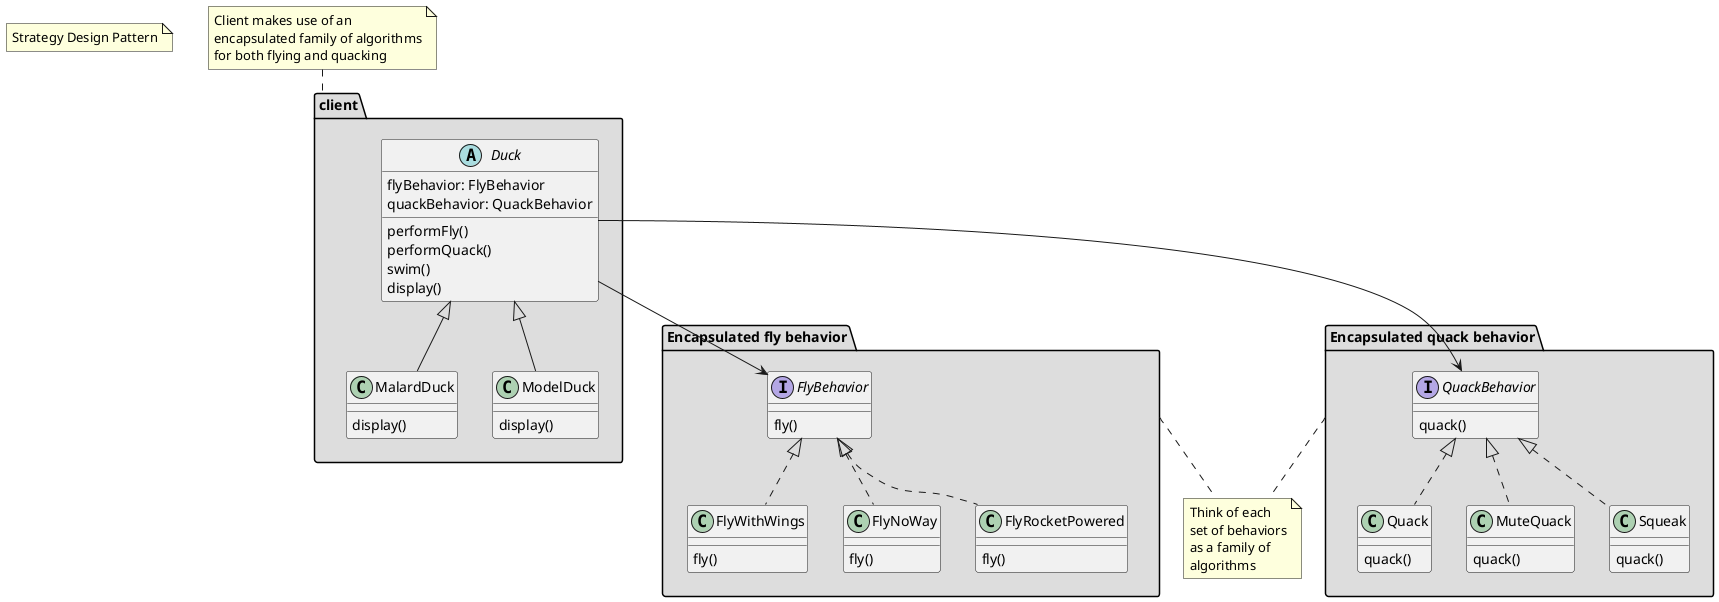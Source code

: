 @startuml
package client #DDD{
    abstract class Duck {
        flyBehavior: FlyBehavior
        quackBehavior: QuackBehavior
        performFly()
        performQuack()
        swim()
        display()
    }
    class MalardDuck{
        display()
    }
    class ModelDuck{
        display()
    }
}
package "Encapsulated fly behavior" as N1 #DDD{
    interface FlyBehavior{
        fly()
    }
    class FlyWithWings {
        fly()
    }
    class FlyNoWay {
        fly()
    }
    class FlyRocketPowered{
        fly()
    }
}
package "Encapsulated quack behavior" as N2 #DDD{
    interface QuackBehavior{
        quack()
    }
    class Quack{
        quack()
    }
    class MuteQuack {
        quack()
    }
    class Squeak {
        quack()
    }
}
Duck --> FlyBehavior
Duck --> QuackBehavior
Duck <|-- MalardDuck
Duck <|-- ModelDuck
FlyBehavior <|.. FlyWithWings
FlyBehavior <|.. FlyNoWay
FlyBehavior <|.. FlyRocketPowered
QuackBehavior <|.. Quack
QuackBehavior <|.. MuteQuack
QuackBehavior <|.. Squeak
note "Strategy Design Pattern" as main
note as N0
Client makes use of an
encapsulated family of algorithms
for both flying and quacking
end note
note as familyOfAlgorithms
Think of each
set of behaviors
as a family of
algorithms
endnote
N0 .. client
N1 .. familyOfAlgorithms
N2 .. familyOfAlgorithms
@enduml